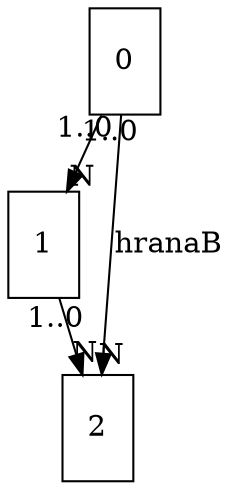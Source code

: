digraph g {
	node [label="\N"];
	graph [bb="0,0,93,232"];
	0 [width="0.47222", height="0.70833", shape=rect, fixesize=true, pos="56,206"];
	1 [width="0.47222", height="0.70833", shape=rect, fixesize=true, pos="17,116"];
	2 [width="0.47222", height="0.70833", shape=rect, fixesize=true, pos="50,26"];
	0 -> 1 [labeldistance=1, headlabel=N, taillabel="1..0", pos="e,28.099,141.61 44.928,180.45 40.935,171.23 36.358,160.67 32.08,150.8", head_lp="35.581,148.25", tail_lp="37.447,173.81"];
	0 -> 2 [labeldistance=1, headlabel=N, taillabel="1..0", label=hranaB, pos="e,50.858,51.742 55.14,180.21 54.107,149.2 52.366,96.969 51.2,61.998", lp="73,116", head_lp="55.384,60.659", tail_lp="50.615,171.29"];
	1 -> 2 [labeldistance=1, headlabel=N, taillabel="1..0", pos="e,40.608,51.614 26.368,90.45 29.712,81.33 33.541,70.889 37.128,61.105", head_lp="41.456,61.578", tail_lp="25.52,80.486"];
}
